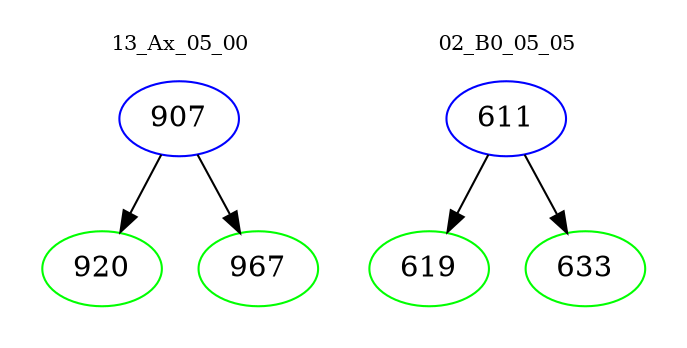 digraph{
subgraph cluster_0 {
color = white
label = "13_Ax_05_00";
fontsize=10;
T0_907 [label="907", color="blue"]
T0_907 -> T0_920 [color="black"]
T0_920 [label="920", color="green"]
T0_907 -> T0_967 [color="black"]
T0_967 [label="967", color="green"]
}
subgraph cluster_1 {
color = white
label = "02_B0_05_05";
fontsize=10;
T1_611 [label="611", color="blue"]
T1_611 -> T1_619 [color="black"]
T1_619 [label="619", color="green"]
T1_611 -> T1_633 [color="black"]
T1_633 [label="633", color="green"]
}
}
